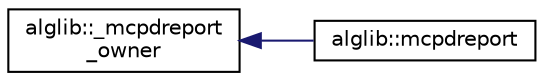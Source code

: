 digraph "Graphical Class Hierarchy"
{
  edge [fontname="Helvetica",fontsize="10",labelfontname="Helvetica",labelfontsize="10"];
  node [fontname="Helvetica",fontsize="10",shape=record];
  rankdir="LR";
  Node0 [label="alglib::_mcpdreport\l_owner",height=0.2,width=0.4,color="black", fillcolor="white", style="filled",URL="$classalglib_1_1__mcpdreport__owner.html"];
  Node0 -> Node1 [dir="back",color="midnightblue",fontsize="10",style="solid",fontname="Helvetica"];
  Node1 [label="alglib::mcpdreport",height=0.2,width=0.4,color="black", fillcolor="white", style="filled",URL="$classalglib_1_1mcpdreport.html"];
}
